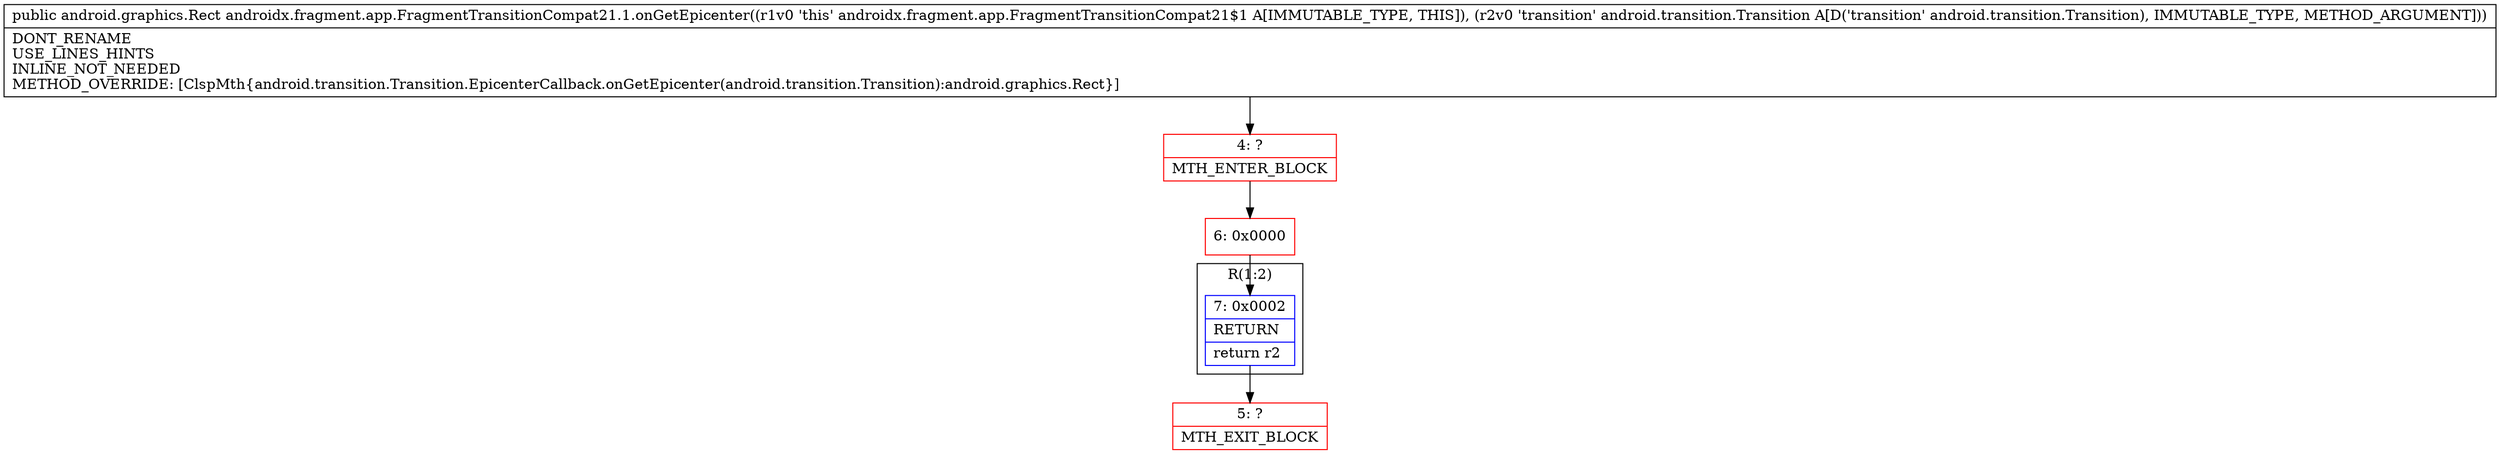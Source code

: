 digraph "CFG forandroidx.fragment.app.FragmentTransitionCompat21.1.onGetEpicenter(Landroid\/transition\/Transition;)Landroid\/graphics\/Rect;" {
subgraph cluster_Region_574586266 {
label = "R(1:2)";
node [shape=record,color=blue];
Node_7 [shape=record,label="{7\:\ 0x0002|RETURN\l|return r2\l}"];
}
Node_4 [shape=record,color=red,label="{4\:\ ?|MTH_ENTER_BLOCK\l}"];
Node_6 [shape=record,color=red,label="{6\:\ 0x0000}"];
Node_5 [shape=record,color=red,label="{5\:\ ?|MTH_EXIT_BLOCK\l}"];
MethodNode[shape=record,label="{public android.graphics.Rect androidx.fragment.app.FragmentTransitionCompat21.1.onGetEpicenter((r1v0 'this' androidx.fragment.app.FragmentTransitionCompat21$1 A[IMMUTABLE_TYPE, THIS]), (r2v0 'transition' android.transition.Transition A[D('transition' android.transition.Transition), IMMUTABLE_TYPE, METHOD_ARGUMENT]))  | DONT_RENAME\lUSE_LINES_HINTS\lINLINE_NOT_NEEDED\lMETHOD_OVERRIDE: [ClspMth\{android.transition.Transition.EpicenterCallback.onGetEpicenter(android.transition.Transition):android.graphics.Rect\}]\l}"];
MethodNode -> Node_4;Node_7 -> Node_5;
Node_4 -> Node_6;
Node_6 -> Node_7;
}

